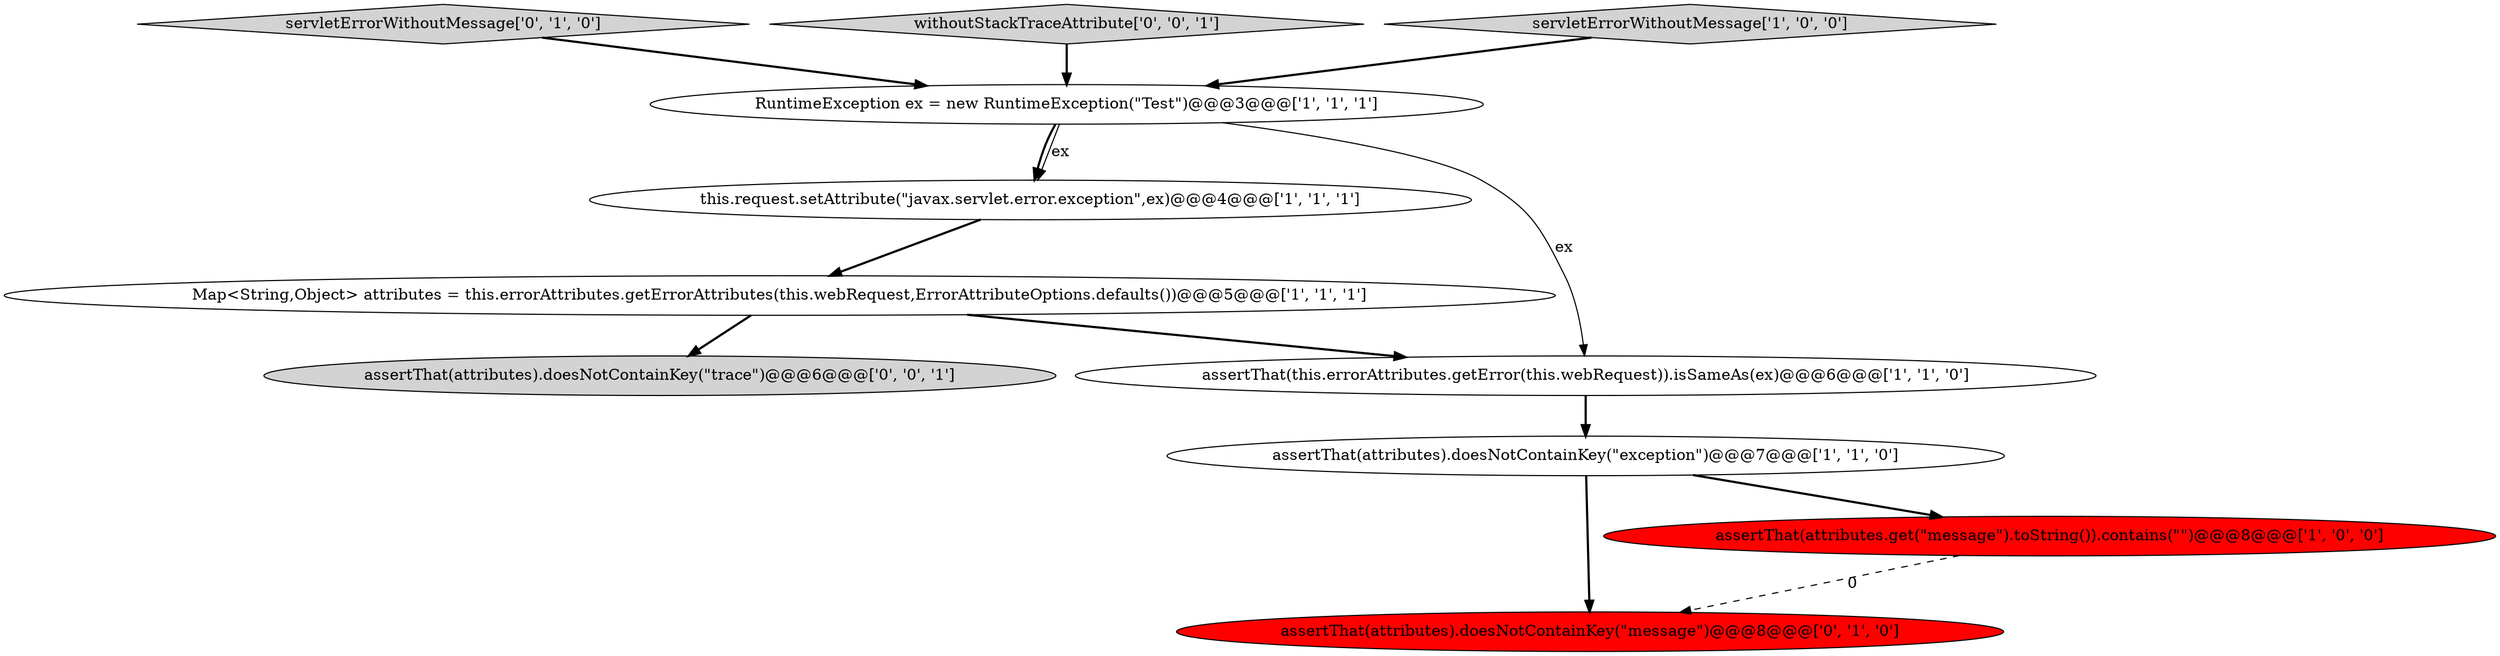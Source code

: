 digraph {
8 [style = filled, label = "servletErrorWithoutMessage['0', '1', '0']", fillcolor = lightgray, shape = diamond image = "AAA0AAABBB2BBB"];
6 [style = filled, label = "this.request.setAttribute(\"javax.servlet.error.exception\",ex)@@@4@@@['1', '1', '1']", fillcolor = white, shape = ellipse image = "AAA0AAABBB1BBB"];
7 [style = filled, label = "assertThat(attributes).doesNotContainKey(\"message\")@@@8@@@['0', '1', '0']", fillcolor = red, shape = ellipse image = "AAA1AAABBB2BBB"];
4 [style = filled, label = "Map<String,Object> attributes = this.errorAttributes.getErrorAttributes(this.webRequest,ErrorAttributeOptions.defaults())@@@5@@@['1', '1', '1']", fillcolor = white, shape = ellipse image = "AAA0AAABBB1BBB"];
1 [style = filled, label = "assertThat(attributes).doesNotContainKey(\"exception\")@@@7@@@['1', '1', '0']", fillcolor = white, shape = ellipse image = "AAA0AAABBB1BBB"];
9 [style = filled, label = "assertThat(attributes).doesNotContainKey(\"trace\")@@@6@@@['0', '0', '1']", fillcolor = lightgray, shape = ellipse image = "AAA0AAABBB3BBB"];
10 [style = filled, label = "withoutStackTraceAttribute['0', '0', '1']", fillcolor = lightgray, shape = diamond image = "AAA0AAABBB3BBB"];
0 [style = filled, label = "RuntimeException ex = new RuntimeException(\"Test\")@@@3@@@['1', '1', '1']", fillcolor = white, shape = ellipse image = "AAA0AAABBB1BBB"];
5 [style = filled, label = "servletErrorWithoutMessage['1', '0', '0']", fillcolor = lightgray, shape = diamond image = "AAA0AAABBB1BBB"];
3 [style = filled, label = "assertThat(this.errorAttributes.getError(this.webRequest)).isSameAs(ex)@@@6@@@['1', '1', '0']", fillcolor = white, shape = ellipse image = "AAA0AAABBB1BBB"];
2 [style = filled, label = "assertThat(attributes.get(\"message\").toString()).contains(\"\")@@@8@@@['1', '0', '0']", fillcolor = red, shape = ellipse image = "AAA1AAABBB1BBB"];
8->0 [style = bold, label=""];
4->9 [style = bold, label=""];
4->3 [style = bold, label=""];
6->4 [style = bold, label=""];
1->2 [style = bold, label=""];
3->1 [style = bold, label=""];
5->0 [style = bold, label=""];
2->7 [style = dashed, label="0"];
0->3 [style = solid, label="ex"];
0->6 [style = bold, label=""];
1->7 [style = bold, label=""];
10->0 [style = bold, label=""];
0->6 [style = solid, label="ex"];
}
